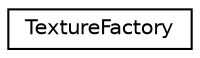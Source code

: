 digraph "Graphical Class Hierarchy"
{
  edge [fontname="Helvetica",fontsize="10",labelfontname="Helvetica",labelfontsize="10"];
  node [fontname="Helvetica",fontsize="10",shape=record];
  rankdir="LR";
  Node1 [label="TextureFactory",height=0.2,width=0.4,color="black", fillcolor="white", style="filled",URL="$class_texture_factory.html"];
}
